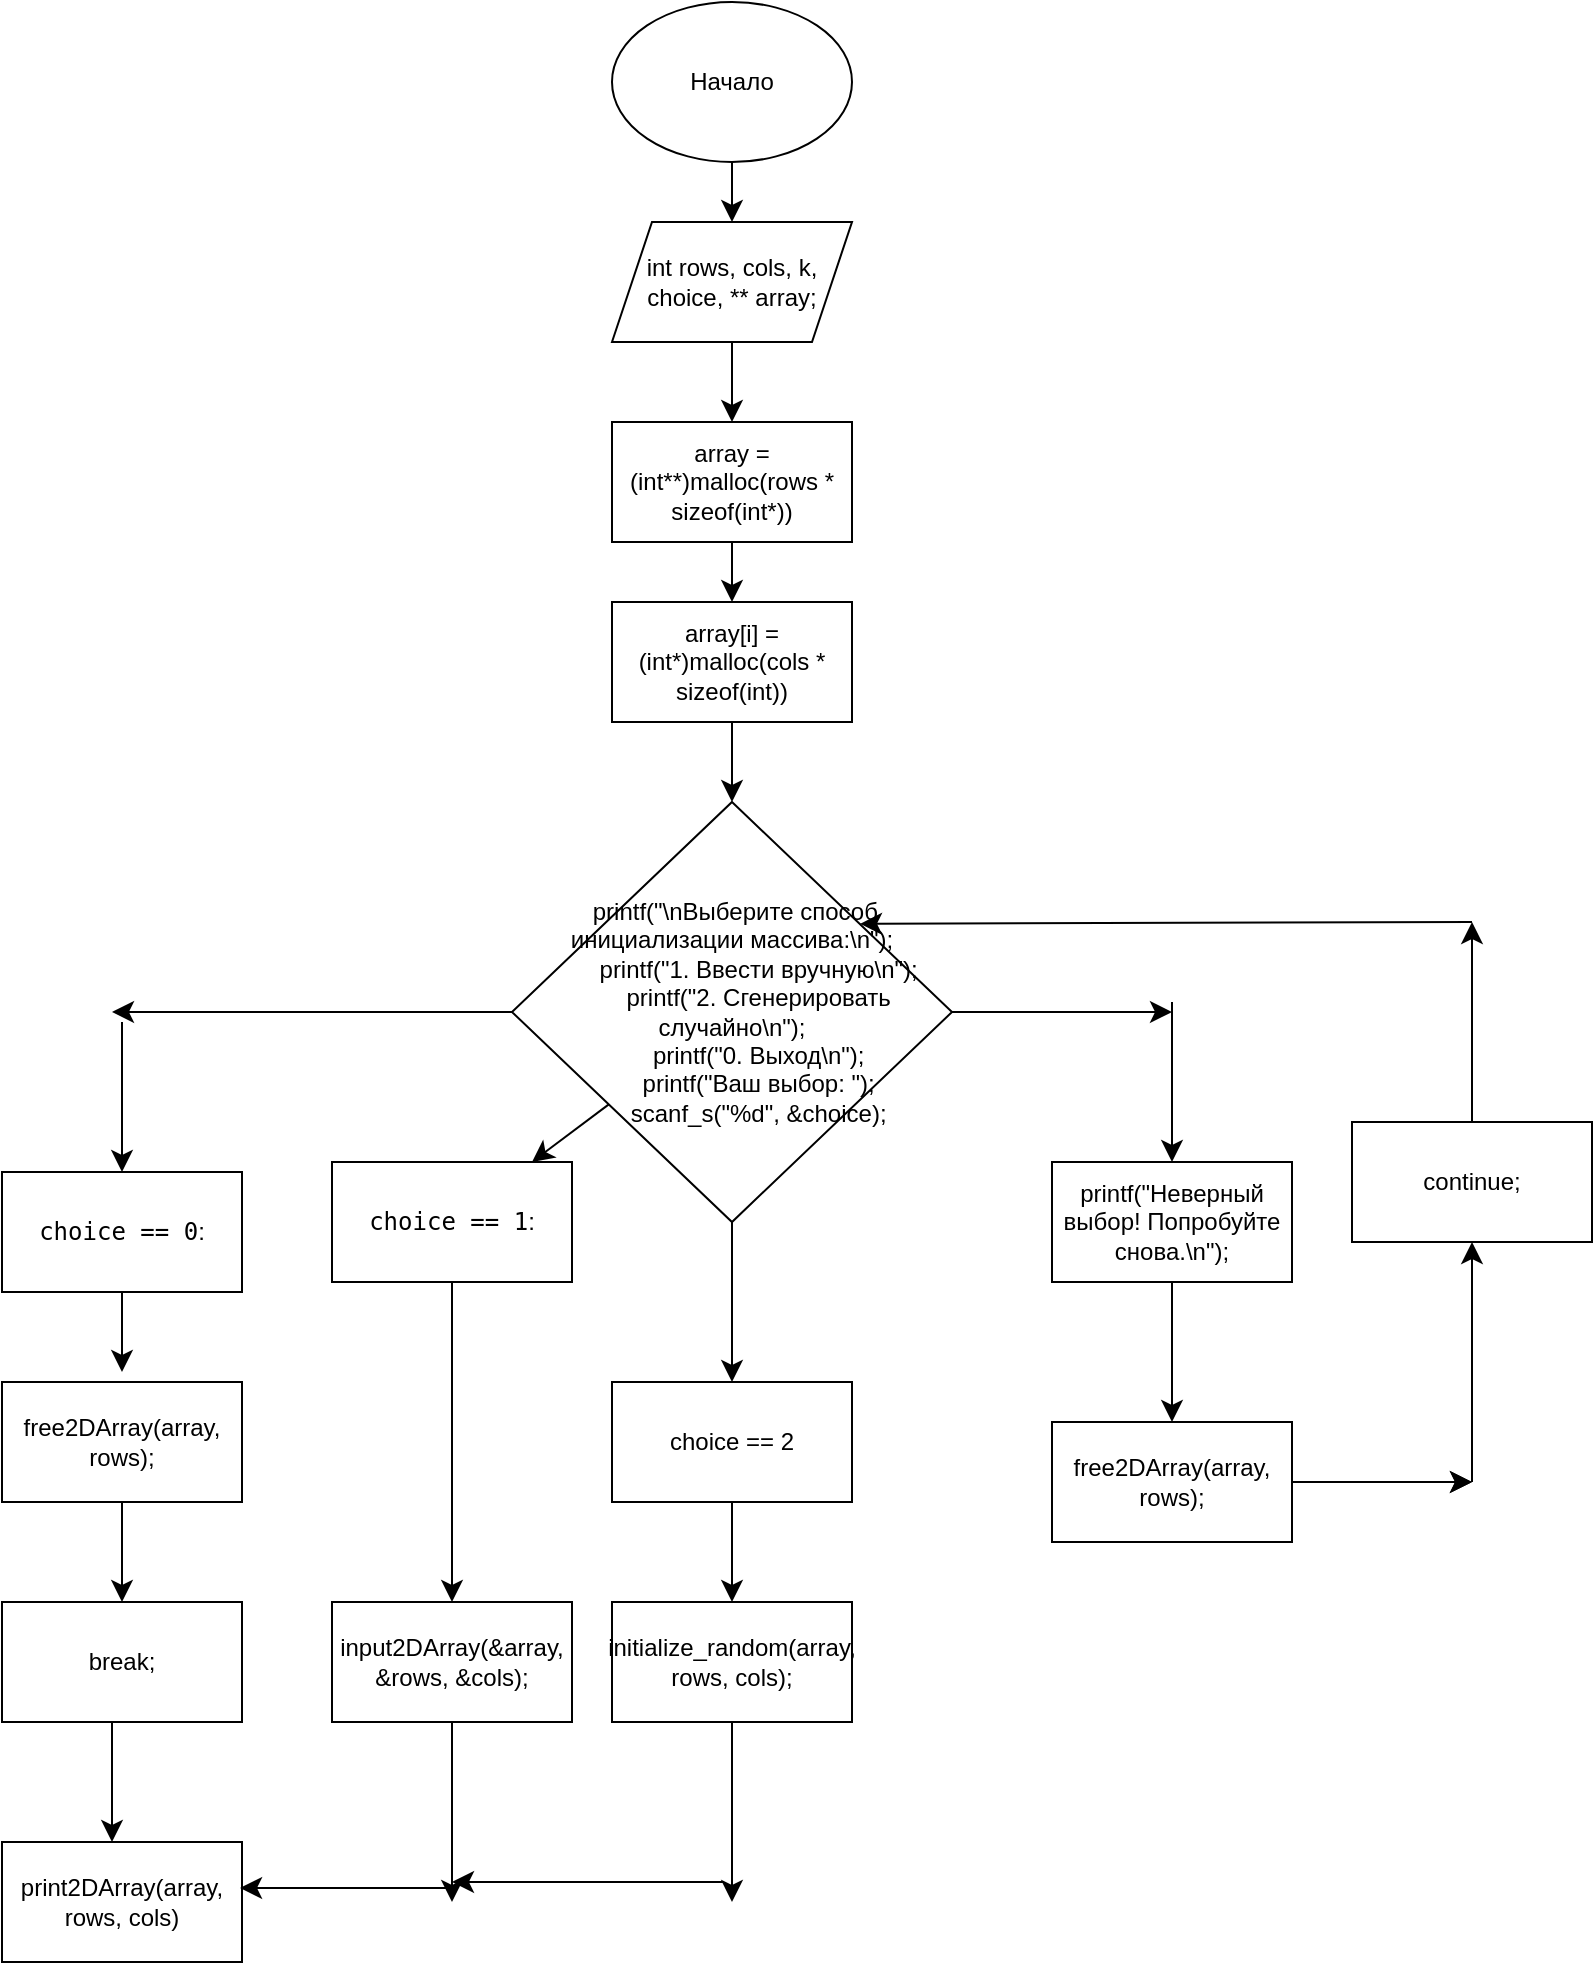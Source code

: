 <mxfile version="24.7.16">
  <diagram id="C5RBs43oDa-KdzZeNtuy" name="Page-1">
    <mxGraphModel dx="1426" dy="841" grid="1" gridSize="10" guides="1" tooltips="1" connect="1" arrows="1" fold="1" page="1" pageScale="1" pageWidth="827" pageHeight="1169" math="0" shadow="0">
      <root>
        <mxCell id="WIyWlLk6GJQsqaUBKTNV-0" />
        <mxCell id="WIyWlLk6GJQsqaUBKTNV-1" parent="WIyWlLk6GJQsqaUBKTNV-0" />
        <mxCell id="Rk7t1c1oY61u_3t7ce3e-2" style="edgeStyle=none;curved=1;rounded=0;orthogonalLoop=1;jettySize=auto;html=1;fontSize=12;startSize=8;endSize=8;" edge="1" parent="WIyWlLk6GJQsqaUBKTNV-1" source="Rk7t1c1oY61u_3t7ce3e-0" target="Rk7t1c1oY61u_3t7ce3e-3">
          <mxGeometry relative="1" as="geometry">
            <mxPoint x="390" y="200" as="targetPoint" />
          </mxGeometry>
        </mxCell>
        <mxCell id="Rk7t1c1oY61u_3t7ce3e-0" value="Начало" style="ellipse;whiteSpace=wrap;html=1;" vertex="1" parent="WIyWlLk6GJQsqaUBKTNV-1">
          <mxGeometry x="330" y="60" width="120" height="80" as="geometry" />
        </mxCell>
        <mxCell id="Rk7t1c1oY61u_3t7ce3e-4" style="edgeStyle=none;curved=1;rounded=0;orthogonalLoop=1;jettySize=auto;html=1;fontSize=12;startSize=8;endSize=8;" edge="1" parent="WIyWlLk6GJQsqaUBKTNV-1" source="Rk7t1c1oY61u_3t7ce3e-3" target="Rk7t1c1oY61u_3t7ce3e-5">
          <mxGeometry relative="1" as="geometry">
            <mxPoint x="390" y="300" as="targetPoint" />
          </mxGeometry>
        </mxCell>
        <mxCell id="Rk7t1c1oY61u_3t7ce3e-3" value="int rows, cols, k, choice, ** array;" style="shape=parallelogram;perimeter=parallelogramPerimeter;whiteSpace=wrap;html=1;fixedSize=1;" vertex="1" parent="WIyWlLk6GJQsqaUBKTNV-1">
          <mxGeometry x="330" y="170" width="120" height="60" as="geometry" />
        </mxCell>
        <mxCell id="Rk7t1c1oY61u_3t7ce3e-6" style="edgeStyle=none;curved=1;rounded=0;orthogonalLoop=1;jettySize=auto;html=1;fontSize=12;startSize=8;endSize=8;" edge="1" parent="WIyWlLk6GJQsqaUBKTNV-1" source="Rk7t1c1oY61u_3t7ce3e-5" target="Rk7t1c1oY61u_3t7ce3e-7">
          <mxGeometry relative="1" as="geometry">
            <mxPoint x="390" y="390" as="targetPoint" />
          </mxGeometry>
        </mxCell>
        <mxCell id="Rk7t1c1oY61u_3t7ce3e-5" value="array = (int**)malloc(rows * sizeof(int*))" style="rounded=0;whiteSpace=wrap;html=1;" vertex="1" parent="WIyWlLk6GJQsqaUBKTNV-1">
          <mxGeometry x="330" y="270" width="120" height="60" as="geometry" />
        </mxCell>
        <mxCell id="Rk7t1c1oY61u_3t7ce3e-9" style="edgeStyle=none;curved=1;rounded=0;orthogonalLoop=1;jettySize=auto;html=1;fontSize=12;startSize=8;endSize=8;" edge="1" parent="WIyWlLk6GJQsqaUBKTNV-1" source="Rk7t1c1oY61u_3t7ce3e-7" target="Rk7t1c1oY61u_3t7ce3e-10">
          <mxGeometry relative="1" as="geometry">
            <mxPoint x="390" y="470" as="targetPoint" />
          </mxGeometry>
        </mxCell>
        <mxCell id="Rk7t1c1oY61u_3t7ce3e-7" value="array[i] = (int*)malloc(cols * sizeof(int))" style="rounded=0;whiteSpace=wrap;html=1;" vertex="1" parent="WIyWlLk6GJQsqaUBKTNV-1">
          <mxGeometry x="330" y="360" width="120" height="60" as="geometry" />
        </mxCell>
        <mxCell id="Rk7t1c1oY61u_3t7ce3e-11" style="edgeStyle=none;curved=1;rounded=0;orthogonalLoop=1;jettySize=auto;html=1;fontSize=12;startSize=8;endSize=8;" edge="1" parent="WIyWlLk6GJQsqaUBKTNV-1" source="Rk7t1c1oY61u_3t7ce3e-10">
          <mxGeometry relative="1" as="geometry">
            <mxPoint x="80" y="565" as="targetPoint" />
          </mxGeometry>
        </mxCell>
        <mxCell id="Rk7t1c1oY61u_3t7ce3e-28" style="edgeStyle=none;curved=1;rounded=0;orthogonalLoop=1;jettySize=auto;html=1;fontSize=12;startSize=8;endSize=8;" edge="1" parent="WIyWlLk6GJQsqaUBKTNV-1" source="Rk7t1c1oY61u_3t7ce3e-10" target="Rk7t1c1oY61u_3t7ce3e-29">
          <mxGeometry relative="1" as="geometry">
            <mxPoint x="390" y="700" as="targetPoint" />
          </mxGeometry>
        </mxCell>
        <mxCell id="Rk7t1c1oY61u_3t7ce3e-33" style="edgeStyle=none;curved=1;rounded=0;orthogonalLoop=1;jettySize=auto;html=1;fontSize=12;startSize=8;endSize=8;" edge="1" parent="WIyWlLk6GJQsqaUBKTNV-1" source="Rk7t1c1oY61u_3t7ce3e-10">
          <mxGeometry relative="1" as="geometry">
            <mxPoint x="610" y="565" as="targetPoint" />
          </mxGeometry>
        </mxCell>
        <mxCell id="Rk7t1c1oY61u_3t7ce3e-10" value="&lt;div&gt;&amp;nbsp;printf(&quot;\nВыберите способ инициализации массива:\n&quot;);&lt;/div&gt;&lt;div&gt;&amp;nbsp; &amp;nbsp; &amp;nbsp; &amp;nbsp; printf(&quot;1. Ввести вручную\n&quot;);&lt;/div&gt;&lt;div&gt;&amp;nbsp; &amp;nbsp; &amp;nbsp; &amp;nbsp; printf(&quot;2. Сгенерировать случайно\n&quot;);&lt;/div&gt;&lt;div&gt;&amp;nbsp; &amp;nbsp; &amp;nbsp; &amp;nbsp; printf(&quot;0. Выход\n&quot;);&lt;/div&gt;&lt;div&gt;&amp;nbsp; &amp;nbsp; &amp;nbsp; &amp;nbsp; printf(&quot;Ваш выбор: &quot;);&lt;/div&gt;&lt;div&gt;&amp;nbsp; &amp;nbsp; &amp;nbsp; &amp;nbsp; scanf_s(&quot;%d&quot;, &amp;amp;choice);&lt;/div&gt;" style="rhombus;whiteSpace=wrap;html=1;" vertex="1" parent="WIyWlLk6GJQsqaUBKTNV-1">
          <mxGeometry x="280" y="460" width="220" height="210" as="geometry" />
        </mxCell>
        <mxCell id="Rk7t1c1oY61u_3t7ce3e-13" value="" style="endArrow=classic;html=1;rounded=0;fontSize=12;startSize=8;endSize=8;curved=1;" edge="1" parent="WIyWlLk6GJQsqaUBKTNV-1" target="Rk7t1c1oY61u_3t7ce3e-14">
          <mxGeometry width="50" height="50" relative="1" as="geometry">
            <mxPoint x="85" y="570" as="sourcePoint" />
            <mxPoint x="85" y="645" as="targetPoint" />
          </mxGeometry>
        </mxCell>
        <mxCell id="Rk7t1c1oY61u_3t7ce3e-15" style="edgeStyle=none;curved=1;rounded=0;orthogonalLoop=1;jettySize=auto;html=1;fontSize=12;startSize=8;endSize=8;" edge="1" parent="WIyWlLk6GJQsqaUBKTNV-1" source="Rk7t1c1oY61u_3t7ce3e-14">
          <mxGeometry relative="1" as="geometry">
            <mxPoint x="85" y="745" as="targetPoint" />
          </mxGeometry>
        </mxCell>
        <mxCell id="Rk7t1c1oY61u_3t7ce3e-14" value="&lt;code&gt;choice == 0&lt;/code&gt;:" style="rounded=0;whiteSpace=wrap;html=1;" vertex="1" parent="WIyWlLk6GJQsqaUBKTNV-1">
          <mxGeometry x="25" y="645" width="120" height="60" as="geometry" />
        </mxCell>
        <mxCell id="Rk7t1c1oY61u_3t7ce3e-19" style="edgeStyle=none;curved=1;rounded=0;orthogonalLoop=1;jettySize=auto;html=1;fontSize=12;startSize=8;endSize=8;" edge="1" parent="WIyWlLk6GJQsqaUBKTNV-1" source="Rk7t1c1oY61u_3t7ce3e-18" target="Rk7t1c1oY61u_3t7ce3e-20">
          <mxGeometry relative="1" as="geometry">
            <mxPoint x="85" y="870" as="targetPoint" />
          </mxGeometry>
        </mxCell>
        <mxCell id="Rk7t1c1oY61u_3t7ce3e-18" value="free2DArray(array, rows);" style="rounded=0;whiteSpace=wrap;html=1;" vertex="1" parent="WIyWlLk6GJQsqaUBKTNV-1">
          <mxGeometry x="25" y="750" width="120" height="60" as="geometry" />
        </mxCell>
        <mxCell id="Rk7t1c1oY61u_3t7ce3e-20" value="break;" style="rounded=0;whiteSpace=wrap;html=1;" vertex="1" parent="WIyWlLk6GJQsqaUBKTNV-1">
          <mxGeometry x="25" y="860" width="120" height="60" as="geometry" />
        </mxCell>
        <mxCell id="Rk7t1c1oY61u_3t7ce3e-22" value="" style="endArrow=classic;html=1;rounded=0;fontSize=12;startSize=8;endSize=8;curved=1;" edge="1" parent="WIyWlLk6GJQsqaUBKTNV-1" source="Rk7t1c1oY61u_3t7ce3e-10" target="Rk7t1c1oY61u_3t7ce3e-23">
          <mxGeometry width="50" height="50" relative="1" as="geometry">
            <mxPoint x="280" y="660" as="sourcePoint" />
            <mxPoint x="270" y="640" as="targetPoint" />
          </mxGeometry>
        </mxCell>
        <mxCell id="Rk7t1c1oY61u_3t7ce3e-25" style="edgeStyle=none;curved=1;rounded=0;orthogonalLoop=1;jettySize=auto;html=1;fontSize=12;startSize=8;endSize=8;" edge="1" parent="WIyWlLk6GJQsqaUBKTNV-1" source="Rk7t1c1oY61u_3t7ce3e-23" target="Rk7t1c1oY61u_3t7ce3e-26">
          <mxGeometry relative="1" as="geometry">
            <mxPoint x="250" y="750" as="targetPoint" />
          </mxGeometry>
        </mxCell>
        <mxCell id="Rk7t1c1oY61u_3t7ce3e-23" value="&lt;code&gt;choice == 1&lt;/code&gt;:" style="rounded=0;whiteSpace=wrap;html=1;" vertex="1" parent="WIyWlLk6GJQsqaUBKTNV-1">
          <mxGeometry x="190" y="640" width="120" height="60" as="geometry" />
        </mxCell>
        <mxCell id="Rk7t1c1oY61u_3t7ce3e-24" style="edgeStyle=none;curved=1;rounded=0;orthogonalLoop=1;jettySize=auto;html=1;entryX=0.5;entryY=0;entryDx=0;entryDy=0;fontSize=12;startSize=8;endSize=8;" edge="1" parent="WIyWlLk6GJQsqaUBKTNV-1" source="Rk7t1c1oY61u_3t7ce3e-18" target="Rk7t1c1oY61u_3t7ce3e-18">
          <mxGeometry relative="1" as="geometry" />
        </mxCell>
        <mxCell id="Rk7t1c1oY61u_3t7ce3e-48" style="edgeStyle=none;curved=1;rounded=0;orthogonalLoop=1;jettySize=auto;html=1;fontSize=12;startSize=8;endSize=8;" edge="1" parent="WIyWlLk6GJQsqaUBKTNV-1" source="Rk7t1c1oY61u_3t7ce3e-26">
          <mxGeometry relative="1" as="geometry">
            <mxPoint x="250" y="1010" as="targetPoint" />
          </mxGeometry>
        </mxCell>
        <mxCell id="Rk7t1c1oY61u_3t7ce3e-26" value="input2DArray(&amp;amp;array, &amp;amp;rows, &amp;amp;cols);" style="rounded=0;whiteSpace=wrap;html=1;" vertex="1" parent="WIyWlLk6GJQsqaUBKTNV-1">
          <mxGeometry x="190" y="860" width="120" height="60" as="geometry" />
        </mxCell>
        <mxCell id="Rk7t1c1oY61u_3t7ce3e-30" style="edgeStyle=none;curved=1;rounded=0;orthogonalLoop=1;jettySize=auto;html=1;fontSize=12;startSize=8;endSize=8;" edge="1" parent="WIyWlLk6GJQsqaUBKTNV-1" source="Rk7t1c1oY61u_3t7ce3e-29" target="Rk7t1c1oY61u_3t7ce3e-31">
          <mxGeometry relative="1" as="geometry">
            <mxPoint x="390" y="860" as="targetPoint" />
          </mxGeometry>
        </mxCell>
        <mxCell id="Rk7t1c1oY61u_3t7ce3e-29" value="choice == 2" style="rounded=0;whiteSpace=wrap;html=1;" vertex="1" parent="WIyWlLk6GJQsqaUBKTNV-1">
          <mxGeometry x="330" y="750" width="120" height="60" as="geometry" />
        </mxCell>
        <mxCell id="Rk7t1c1oY61u_3t7ce3e-50" style="edgeStyle=none;curved=1;rounded=0;orthogonalLoop=1;jettySize=auto;html=1;fontSize=12;startSize=8;endSize=8;" edge="1" parent="WIyWlLk6GJQsqaUBKTNV-1" source="Rk7t1c1oY61u_3t7ce3e-31">
          <mxGeometry relative="1" as="geometry">
            <mxPoint x="390" y="1010" as="targetPoint" />
          </mxGeometry>
        </mxCell>
        <mxCell id="Rk7t1c1oY61u_3t7ce3e-31" value="initialize_random(array, rows, cols);" style="rounded=0;whiteSpace=wrap;html=1;" vertex="1" parent="WIyWlLk6GJQsqaUBKTNV-1">
          <mxGeometry x="330" y="860" width="120" height="60" as="geometry" />
        </mxCell>
        <mxCell id="Rk7t1c1oY61u_3t7ce3e-34" value="" style="endArrow=classic;html=1;rounded=0;fontSize=12;startSize=8;endSize=8;curved=1;" edge="1" parent="WIyWlLk6GJQsqaUBKTNV-1" target="Rk7t1c1oY61u_3t7ce3e-35">
          <mxGeometry width="50" height="50" relative="1" as="geometry">
            <mxPoint x="610" y="560" as="sourcePoint" />
            <mxPoint x="610" y="650" as="targetPoint" />
          </mxGeometry>
        </mxCell>
        <mxCell id="Rk7t1c1oY61u_3t7ce3e-36" style="edgeStyle=none;curved=1;rounded=0;orthogonalLoop=1;jettySize=auto;html=1;fontSize=12;startSize=8;endSize=8;" edge="1" parent="WIyWlLk6GJQsqaUBKTNV-1" source="Rk7t1c1oY61u_3t7ce3e-35" target="Rk7t1c1oY61u_3t7ce3e-37">
          <mxGeometry relative="1" as="geometry">
            <mxPoint x="610" y="760" as="targetPoint" />
          </mxGeometry>
        </mxCell>
        <mxCell id="Rk7t1c1oY61u_3t7ce3e-35" value="printf(&quot;Неверный выбор! Попробуйте снова.\n&quot;);" style="rounded=0;whiteSpace=wrap;html=1;" vertex="1" parent="WIyWlLk6GJQsqaUBKTNV-1">
          <mxGeometry x="550" y="640" width="120" height="60" as="geometry" />
        </mxCell>
        <mxCell id="Rk7t1c1oY61u_3t7ce3e-38" style="edgeStyle=none;curved=1;rounded=0;orthogonalLoop=1;jettySize=auto;html=1;fontSize=12;startSize=8;endSize=8;" edge="1" parent="WIyWlLk6GJQsqaUBKTNV-1" source="Rk7t1c1oY61u_3t7ce3e-37">
          <mxGeometry relative="1" as="geometry">
            <mxPoint x="760" y="800" as="targetPoint" />
          </mxGeometry>
        </mxCell>
        <mxCell id="Rk7t1c1oY61u_3t7ce3e-37" value="free2DArray(array, rows);" style="rounded=0;whiteSpace=wrap;html=1;" vertex="1" parent="WIyWlLk6GJQsqaUBKTNV-1">
          <mxGeometry x="550" y="770" width="120" height="60" as="geometry" />
        </mxCell>
        <mxCell id="Rk7t1c1oY61u_3t7ce3e-39" style="edgeStyle=none;curved=1;rounded=0;orthogonalLoop=1;jettySize=auto;html=1;fontSize=12;startSize=8;endSize=8;" edge="1" parent="WIyWlLk6GJQsqaUBKTNV-1" source="Rk7t1c1oY61u_3t7ce3e-37">
          <mxGeometry relative="1" as="geometry">
            <mxPoint x="760" y="800" as="targetPoint" />
            <mxPoint x="670" y="800" as="sourcePoint" />
          </mxGeometry>
        </mxCell>
        <mxCell id="Rk7t1c1oY61u_3t7ce3e-40" value="" style="endArrow=classic;html=1;rounded=0;fontSize=12;startSize=8;endSize=8;curved=1;" edge="1" parent="WIyWlLk6GJQsqaUBKTNV-1" target="Rk7t1c1oY61u_3t7ce3e-43">
          <mxGeometry width="50" height="50" relative="1" as="geometry">
            <mxPoint x="760" y="800" as="sourcePoint" />
            <mxPoint x="760" y="520" as="targetPoint" />
          </mxGeometry>
        </mxCell>
        <mxCell id="Rk7t1c1oY61u_3t7ce3e-41" value="" style="endArrow=classic;html=1;rounded=0;fontSize=12;startSize=8;endSize=8;curved=1;entryX=0.791;entryY=0.29;entryDx=0;entryDy=0;entryPerimeter=0;" edge="1" parent="WIyWlLk6GJQsqaUBKTNV-1" target="Rk7t1c1oY61u_3t7ce3e-10">
          <mxGeometry width="50" height="50" relative="1" as="geometry">
            <mxPoint x="760" y="520" as="sourcePoint" />
            <mxPoint x="660" y="520" as="targetPoint" />
          </mxGeometry>
        </mxCell>
        <mxCell id="Rk7t1c1oY61u_3t7ce3e-44" style="edgeStyle=none;curved=1;rounded=0;orthogonalLoop=1;jettySize=auto;html=1;fontSize=12;startSize=8;endSize=8;" edge="1" parent="WIyWlLk6GJQsqaUBKTNV-1" source="Rk7t1c1oY61u_3t7ce3e-43">
          <mxGeometry relative="1" as="geometry">
            <mxPoint x="760" y="520" as="targetPoint" />
          </mxGeometry>
        </mxCell>
        <mxCell id="Rk7t1c1oY61u_3t7ce3e-43" value="continue;" style="rounded=0;whiteSpace=wrap;html=1;" vertex="1" parent="WIyWlLk6GJQsqaUBKTNV-1">
          <mxGeometry x="700" y="620" width="120" height="60" as="geometry" />
        </mxCell>
        <mxCell id="Rk7t1c1oY61u_3t7ce3e-45" value="print2DArray(array, rows, cols)" style="rounded=0;whiteSpace=wrap;html=1;" vertex="1" parent="WIyWlLk6GJQsqaUBKTNV-1">
          <mxGeometry x="25" y="980" width="120" height="60" as="geometry" />
        </mxCell>
        <mxCell id="Rk7t1c1oY61u_3t7ce3e-46" value="" style="endArrow=classic;html=1;rounded=0;fontSize=12;startSize=8;endSize=8;curved=1;" edge="1" parent="WIyWlLk6GJQsqaUBKTNV-1">
          <mxGeometry width="50" height="50" relative="1" as="geometry">
            <mxPoint x="80" y="920" as="sourcePoint" />
            <mxPoint x="80" y="980" as="targetPoint" />
          </mxGeometry>
        </mxCell>
        <mxCell id="Rk7t1c1oY61u_3t7ce3e-47" value="" style="endArrow=classic;html=1;rounded=0;fontSize=12;startSize=8;endSize=8;curved=1;entryX=0.992;entryY=0.383;entryDx=0;entryDy=0;entryPerimeter=0;" edge="1" parent="WIyWlLk6GJQsqaUBKTNV-1" target="Rk7t1c1oY61u_3t7ce3e-45">
          <mxGeometry width="50" height="50" relative="1" as="geometry">
            <mxPoint x="250" y="1003" as="sourcePoint" />
            <mxPoint x="230" y="960" as="targetPoint" />
          </mxGeometry>
        </mxCell>
        <mxCell id="Rk7t1c1oY61u_3t7ce3e-51" value="" style="endArrow=classic;html=1;rounded=0;fontSize=12;startSize=8;endSize=8;curved=1;" edge="1" parent="WIyWlLk6GJQsqaUBKTNV-1">
          <mxGeometry width="50" height="50" relative="1" as="geometry">
            <mxPoint x="386" y="1000" as="sourcePoint" />
            <mxPoint x="250" y="1000" as="targetPoint" />
          </mxGeometry>
        </mxCell>
      </root>
    </mxGraphModel>
  </diagram>
</mxfile>
